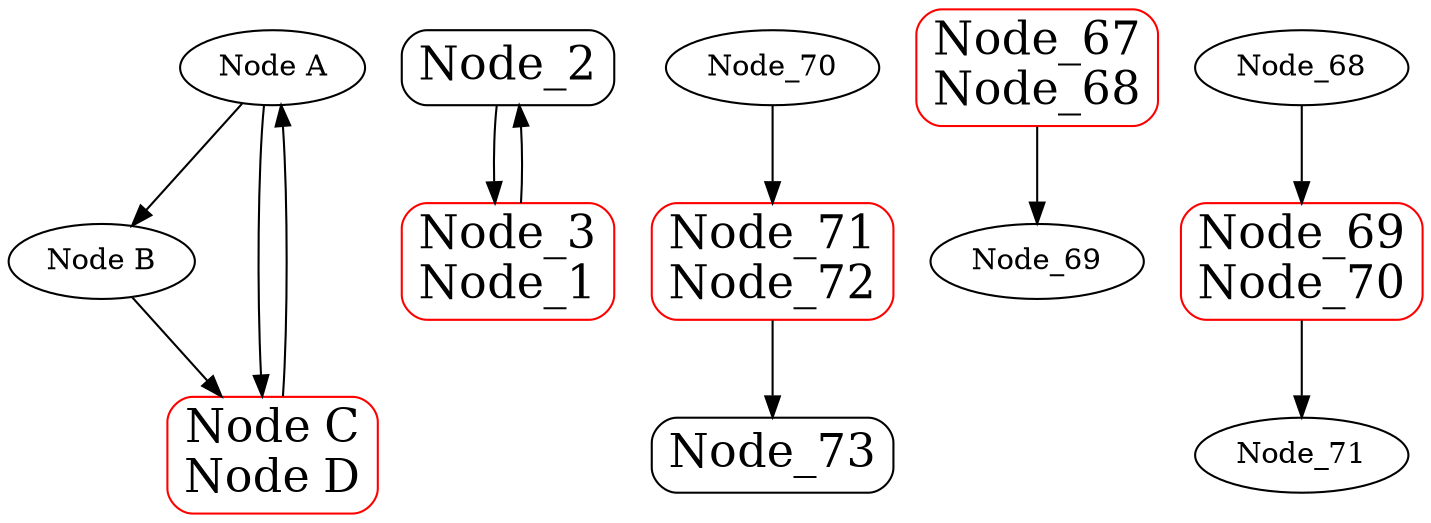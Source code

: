 digraph G {
A [label="Node A"];
B [label="Node B"];
A -> B;
subgraph "sub_graph_1" {
label="sub_graph_1";
Node_2 [shape=Mrecord, fontsize=22, label="Node_2"];
Node_3_Node_1 [label="Node_3\nNode_1", shape=Mrecord, fontsize=22, color=red];
Node_3_Node_1 -> Node_2;
Node_2 -> Node_3_Node_1;
}

subgraph "sub_graph_2" {
label="sub_graph_2";
Node_73 [shape=Mrecord, fontsize=22, label="Node_73"];
Node_67_Node_68 [label="Node_67\nNode_68", shape=Mrecord, fontsize=22, color=red];
Node_67_Node_68 -> Node_69;
Node_69_Node_70 [label="Node_69\nNode_70", shape=Mrecord, fontsize=22, color=red];
Node_69_Node_70 -> Node_71;
Node_68 -> Node_69_Node_70;
Node_71_Node_72 [label="Node_71\nNode_72", shape=Mrecord, fontsize=22, color=red];
Node_71_Node_72 -> Node_73;
Node_70 -> Node_71_Node_72;
}

C_D [label="Node C\nNode D", shape=Mrecord, fontsize=22, color=red];
C_D -> A;
A -> C_D;
B -> C_D;
}

